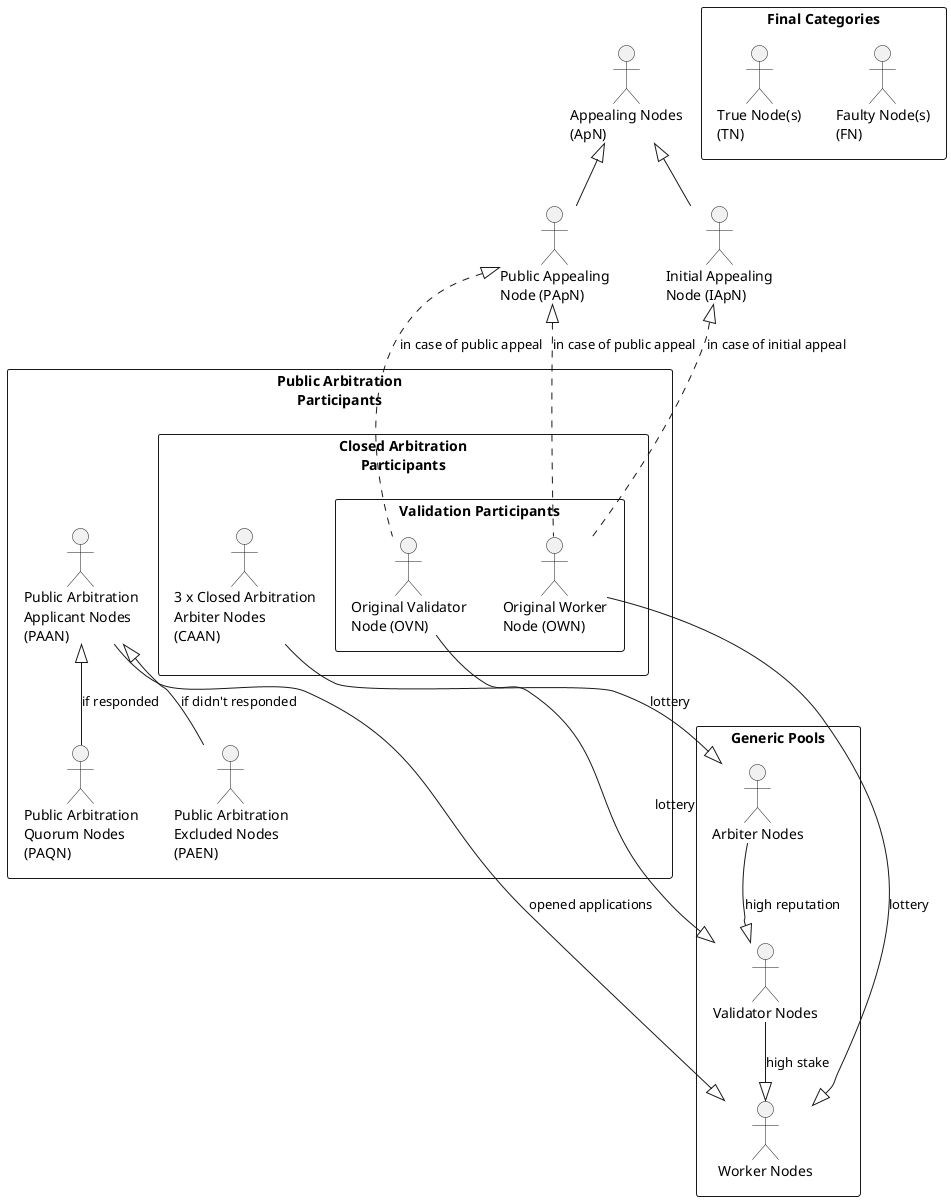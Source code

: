 @startuml
rectangle "Generic Pools" {
  actor :Worker Nodes: as workers
  actor :Validator Nodes: as validators
  actor :Arbiter Nodes: as arbiters

  validators --|> workers: high stake
  arbiters --|> validators: high reputation
}

rectangle "Public Arbitration\nParticipants" {
  actor :Public Arbitration\nApplicant Nodes\n(PAAN): as paan
  actor :Public Arbitration\nQuorum Nodes\n(PAQN): as paqn
  actor :Public Arbitration\nExcluded Nodes\n(PAEN): as paen
  rectangle "Closed Arbitration\nParticipants" {
    rectangle "Validation Participants" {
      actor :Original Worker\nNode (OWN): as own
      actor :Original Validator\nNode (OVN): as ovn
    }
    actor :3 x Closed Arbitration\nArbiter Nodes\n(CAAN): as caan
  }
}

actor :Appealing Nodes\n(ApN): as apn
actor :Initial Appealing\nNode (IApN): as iapn
actor :Public Appealing\nNode (PApN): as papn
apn <|-- iapn
apn <|-- papn

rectangle "Final Categories" {
  actor :Faulty Node(s)\n(FN): as fn
  actor :True Node(s)\n(TN): as tn
}

own --|> workers: lottery
ovn --|> validators: lottery
caan --|> arbiters: lottery
paan --|> workers: opened applications

paan <|-- paqn: if responded
paan <|-- paen: if didn't responded

iapn <|.. own: in case of initial appeal
papn <|.. own: in case of public appeal
papn <|.. ovn: in case of public appeal

'fn <|.. own
'fn <|.. ovn
'fn <|.. caan
'fn <|.. paqn: <25%

'tn <|.. own
'tn <|.. ovn
'tn <|.. caan
'tn <|.. paqn: >75%
@enduml
